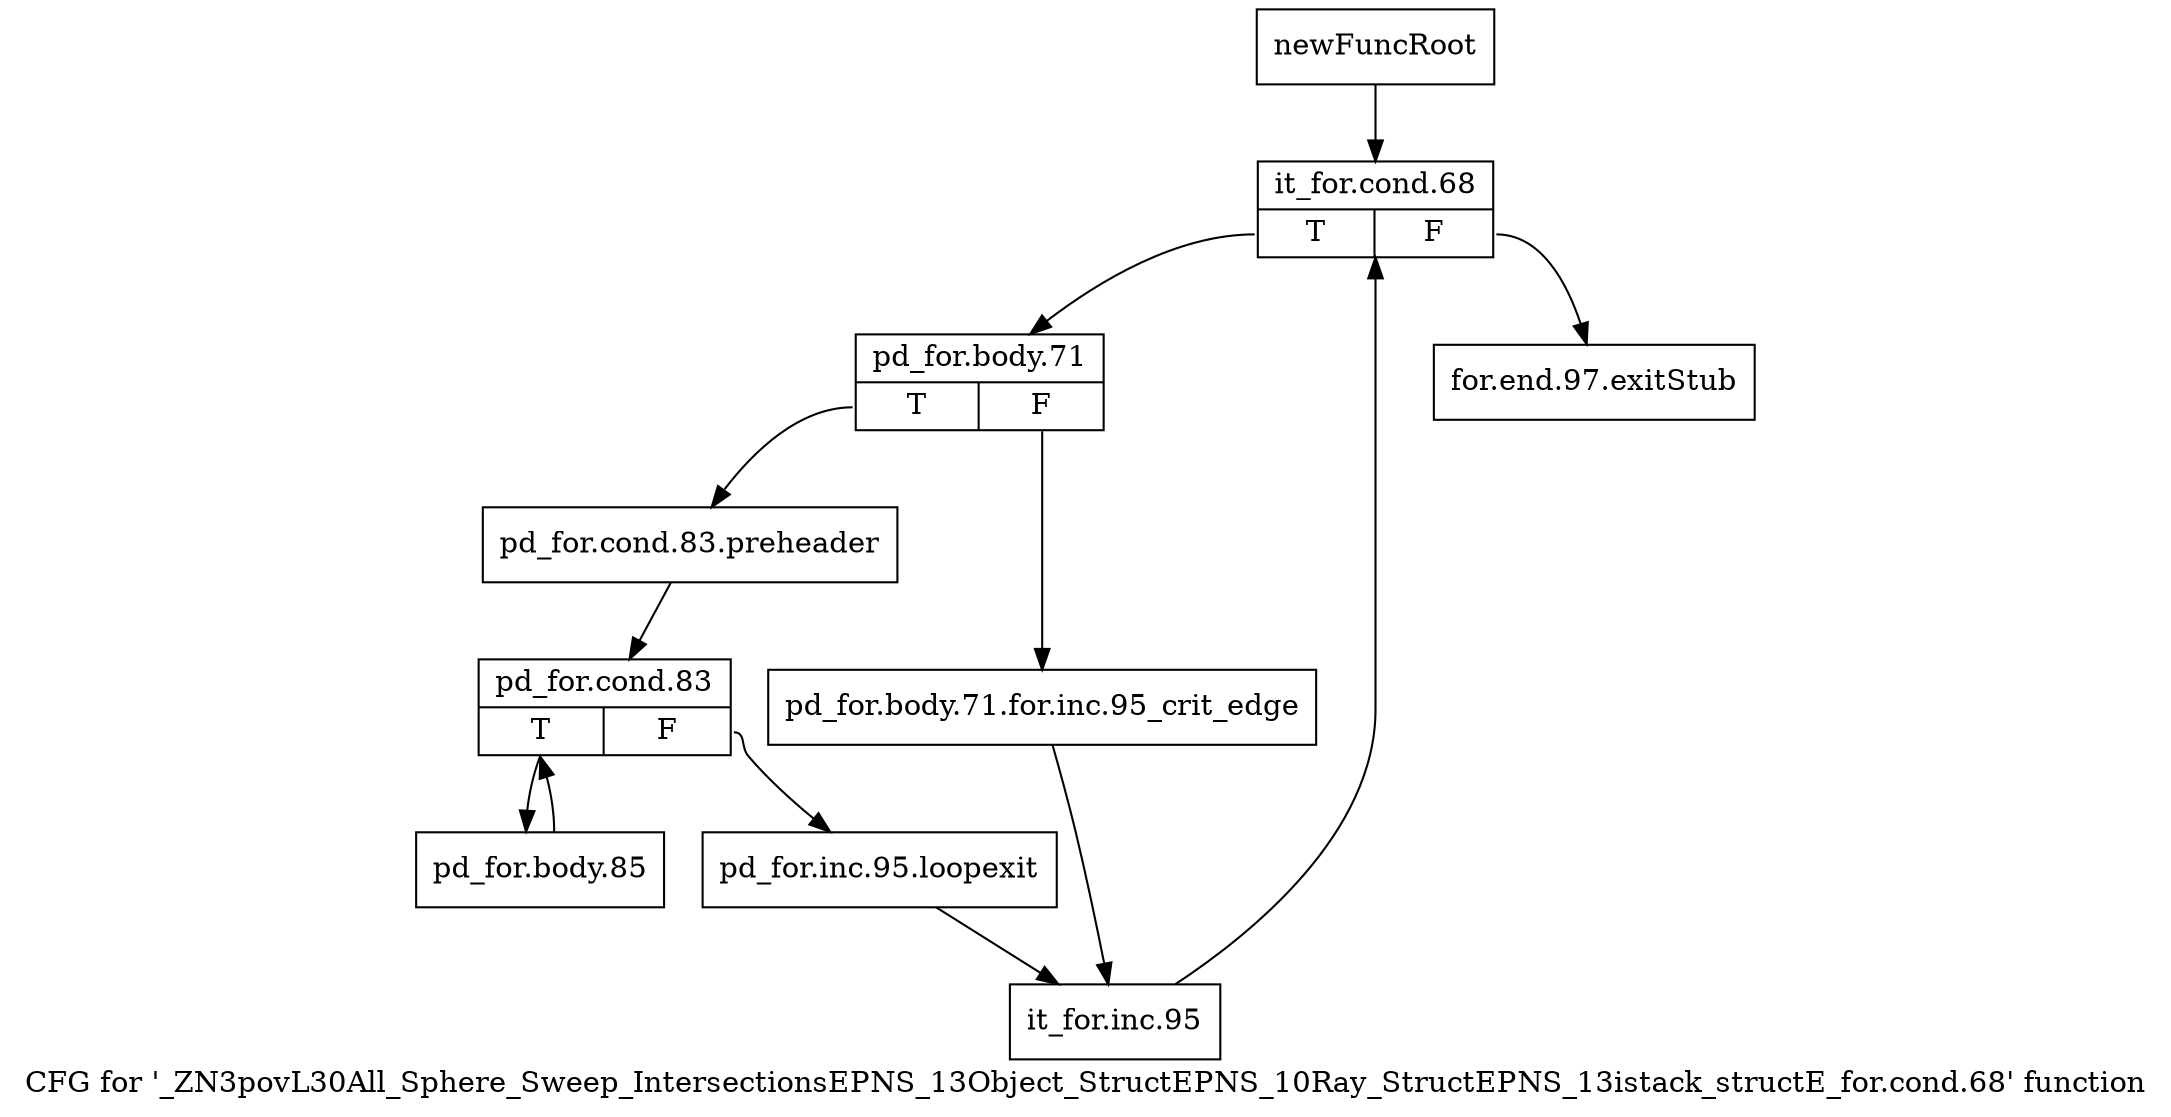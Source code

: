 digraph "CFG for '_ZN3povL30All_Sphere_Sweep_IntersectionsEPNS_13Object_StructEPNS_10Ray_StructEPNS_13istack_structE_for.cond.68' function" {
	label="CFG for '_ZN3povL30All_Sphere_Sweep_IntersectionsEPNS_13Object_StructEPNS_10Ray_StructEPNS_13istack_structE_for.cond.68' function";

	Node0x2c5d520 [shape=record,label="{newFuncRoot}"];
	Node0x2c5d520 -> Node0x2c5d5c0;
	Node0x2c5d570 [shape=record,label="{for.end.97.exitStub}"];
	Node0x2c5d5c0 [shape=record,label="{it_for.cond.68|{<s0>T|<s1>F}}"];
	Node0x2c5d5c0:s0 -> Node0x2c5d610;
	Node0x2c5d5c0:s1 -> Node0x2c5d570;
	Node0x2c5d610 [shape=record,label="{pd_for.body.71|{<s0>T|<s1>F}}"];
	Node0x2c5d610:s0 -> Node0x2c5d6b0;
	Node0x2c5d610:s1 -> Node0x2c5d660;
	Node0x2c5d660 [shape=record,label="{pd_for.body.71.for.inc.95_crit_edge}"];
	Node0x2c5d660 -> Node0x2c5d7a0;
	Node0x2c5d6b0 [shape=record,label="{pd_for.cond.83.preheader}"];
	Node0x2c5d6b0 -> Node0x2c5d700;
	Node0x2c5d700 [shape=record,label="{pd_for.cond.83|{<s0>T|<s1>F}}"];
	Node0x2c5d700:s0 -> Node0x2c5d7f0;
	Node0x2c5d700:s1 -> Node0x2c5d750;
	Node0x2c5d750 [shape=record,label="{pd_for.inc.95.loopexit}"];
	Node0x2c5d750 -> Node0x2c5d7a0;
	Node0x2c5d7a0 [shape=record,label="{it_for.inc.95}"];
	Node0x2c5d7a0 -> Node0x2c5d5c0;
	Node0x2c5d7f0 [shape=record,label="{pd_for.body.85}"];
	Node0x2c5d7f0 -> Node0x2c5d700;
}
